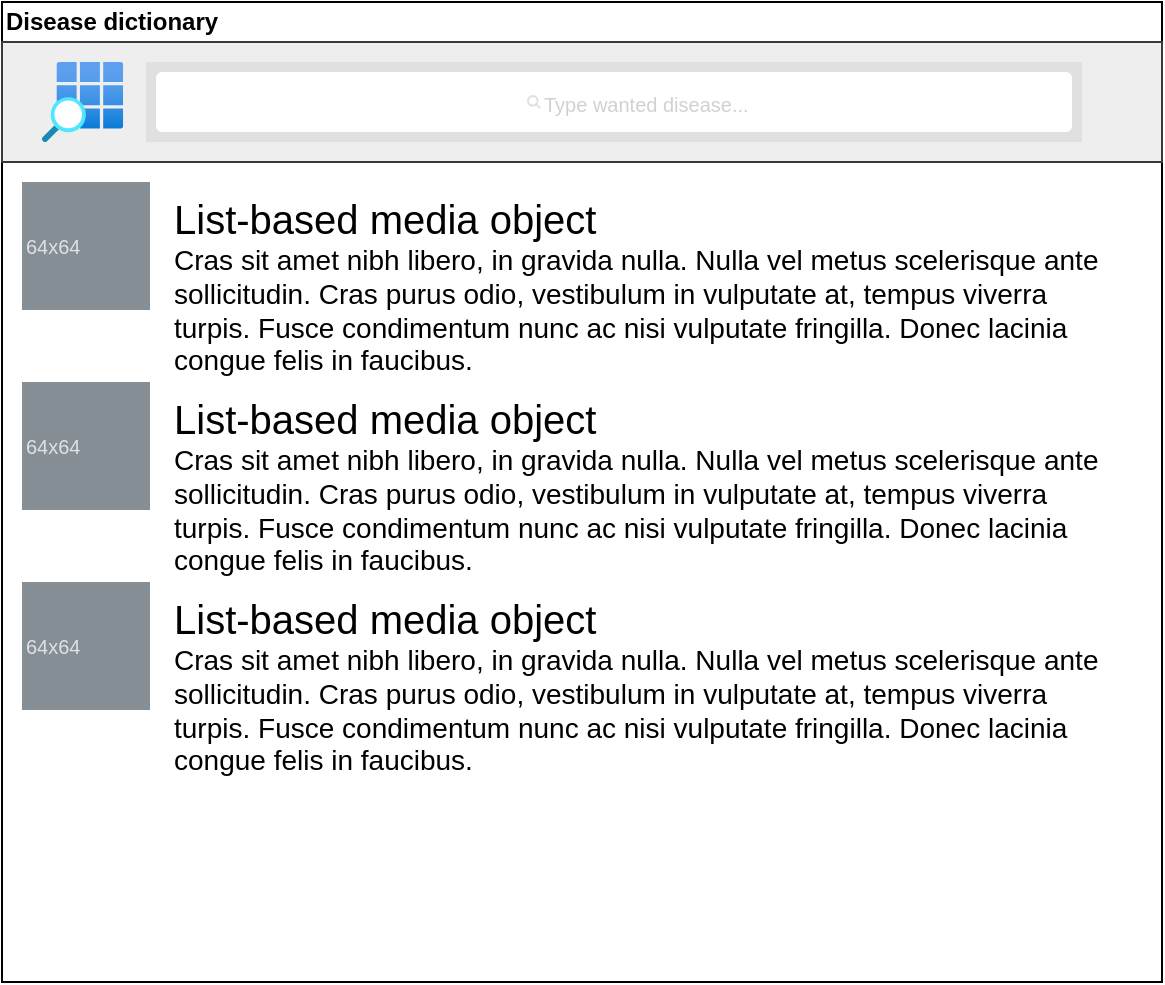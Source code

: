 <mxfile version="15.4.0" type="device"><diagram id="yvxCNBN5LHki2LXcgPZC" name="Sida-1"><mxGraphModel dx="1097" dy="689" grid="1" gridSize="10" guides="1" tooltips="1" connect="1" arrows="1" fold="1" page="1" pageScale="1" pageWidth="827" pageHeight="1169" math="0" shadow="0"><root><mxCell id="0"/><mxCell id="1" parent="0"/><mxCell id="dklXdMj8DcUtlldYZEY4-1" value="" style="rounded=0;whiteSpace=wrap;html=1;" vertex="1" parent="1"><mxGeometry x="160" y="40" width="580" height="490" as="geometry"/></mxCell><mxCell id="dklXdMj8DcUtlldYZEY4-2" value="" style="rounded=0;whiteSpace=wrap;html=1;fillColor=#eeeeee;strokeColor=#36393d;" vertex="1" parent="1"><mxGeometry x="160" y="60" width="580" height="60" as="geometry"/></mxCell><mxCell id="dklXdMj8DcUtlldYZEY4-3" value="Disease dictionary" style="text;html=1;strokeColor=none;fillColor=none;align=left;verticalAlign=middle;whiteSpace=wrap;rounded=0;fontStyle=1" vertex="1" parent="1"><mxGeometry x="160" y="40" width="110" height="20" as="geometry"/></mxCell><mxCell id="dklXdMj8DcUtlldYZEY4-4" value="" style="shape=rect;fillColor=#e0e0e0;strokeColor=none;align=left;" vertex="1" parent="1"><mxGeometry x="232" y="70" width="468" height="40" as="geometry"/></mxCell><mxCell id="dklXdMj8DcUtlldYZEY4-5" value="" style="html=1;strokeWidth=1;shadow=0;dashed=0;shape=mxgraph.ios7ui.marginRect;rx=3;ry=3;rectMargin=5;strokeColor=none;align=left;" vertex="1" parent="dklXdMj8DcUtlldYZEY4-4"><mxGeometry width="468" height="40" as="geometry"/></mxCell><mxCell id="dklXdMj8DcUtlldYZEY4-6" value="Type wanted disease..." style="shape=mxgraph.ios7.icons.looking_glass;strokeColor=#e0e0e0;fillColor=none;fontColor=#D1D1D1;labelPosition=right;verticalLabelPosition=middle;align=left;verticalAlign=middle;fontSize=10;fontStyle=0;spacingTop=2;sketch=0;" vertex="1" parent="dklXdMj8DcUtlldYZEY4-4"><mxGeometry x="0.5" y="0.5" width="6" height="6" relative="1" as="geometry"><mxPoint x="-43" y="-3" as="offset"/></mxGeometry></mxCell><mxCell id="dklXdMj8DcUtlldYZEY4-11" value="64x64" style="strokeColor=none;html=1;whiteSpace=wrap;fillColor=#868E96;fontColor=#DEE2E6;fontSize=10;align=left;" vertex="1" parent="1"><mxGeometry x="170" y="130" width="64" height="64" as="geometry"/></mxCell><mxCell id="dklXdMj8DcUtlldYZEY4-12" value="&lt;font style=&quot;font-size: 20px&quot;&gt;List-based media object&lt;/font&gt;&lt;br&gt;Cras sit amet nibh libero, in gravida nulla. Nulla vel metus scelerisque ante sollicitudin. Cras purus odio, vestibulum in vulputate at, tempus viverra turpis. Fusce condimentum nunc ac nisi vulputate fringilla. Donec lacinia congue felis in faucibus." style="strokeColor=none;fillColor=none;fontColor=#000000;perimeter=none;whiteSpace=wrap;resizeWidth=1;align=left;spacing=2;fontSize=14;verticalAlign=top;html=1;" vertex="1" parent="1"><mxGeometry x="244" y="130" width="476" height="90" as="geometry"/></mxCell><mxCell id="dklXdMj8DcUtlldYZEY4-13" value="64x64" style="strokeColor=none;html=1;whiteSpace=wrap;fillColor=#868E96;fontColor=#DEE2E6;fontSize=10;align=left;" vertex="1" parent="1"><mxGeometry x="170" y="230" width="64" height="64" as="geometry"/></mxCell><mxCell id="dklXdMj8DcUtlldYZEY4-14" value="&lt;font style=&quot;font-size: 20px&quot;&gt;List-based media object&lt;/font&gt;&lt;br&gt;Cras sit amet nibh libero, in gravida nulla. Nulla vel metus scelerisque ante sollicitudin. Cras purus odio, vestibulum in vulputate at, tempus viverra turpis. Fusce condimentum nunc ac nisi vulputate fringilla. Donec lacinia congue felis in faucibus." style="strokeColor=none;fillColor=none;fontColor=#000000;perimeter=none;whiteSpace=wrap;resizeWidth=1;align=left;spacing=2;fontSize=14;verticalAlign=top;html=1;" vertex="1" parent="1"><mxGeometry x="244" y="230" width="476" height="90" as="geometry"/></mxCell><mxCell id="dklXdMj8DcUtlldYZEY4-15" value="64x64" style="strokeColor=none;html=1;whiteSpace=wrap;fillColor=#868E96;fontColor=#DEE2E6;fontSize=10;align=left;" vertex="1" parent="1"><mxGeometry x="170" y="330" width="64" height="64" as="geometry"/></mxCell><mxCell id="dklXdMj8DcUtlldYZEY4-16" value="&lt;font style=&quot;font-size: 20px&quot;&gt;List-based media object&lt;/font&gt;&lt;br&gt;Cras sit amet nibh libero, in gravida nulla. Nulla vel metus scelerisque ante sollicitudin. Cras purus odio, vestibulum in vulputate at, tempus viverra turpis. Fusce condimentum nunc ac nisi vulputate fringilla. Donec lacinia congue felis in faucibus." style="strokeColor=none;fillColor=none;fontColor=#000000;perimeter=none;whiteSpace=wrap;resizeWidth=1;align=left;spacing=2;fontSize=14;verticalAlign=top;html=1;" vertex="1" parent="1"><mxGeometry x="244" y="330" width="476" height="110" as="geometry"/></mxCell><mxCell id="dklXdMj8DcUtlldYZEY4-39" value="" style="aspect=fixed;html=1;points=[];align=center;image;fontSize=12;image=img/lib/azure2/general/Resource_Group_List.svg;fontColor=#D1D1D1;" vertex="1" parent="1"><mxGeometry x="180" y="70" width="40.6" height="40" as="geometry"/></mxCell></root></mxGraphModel></diagram></mxfile>